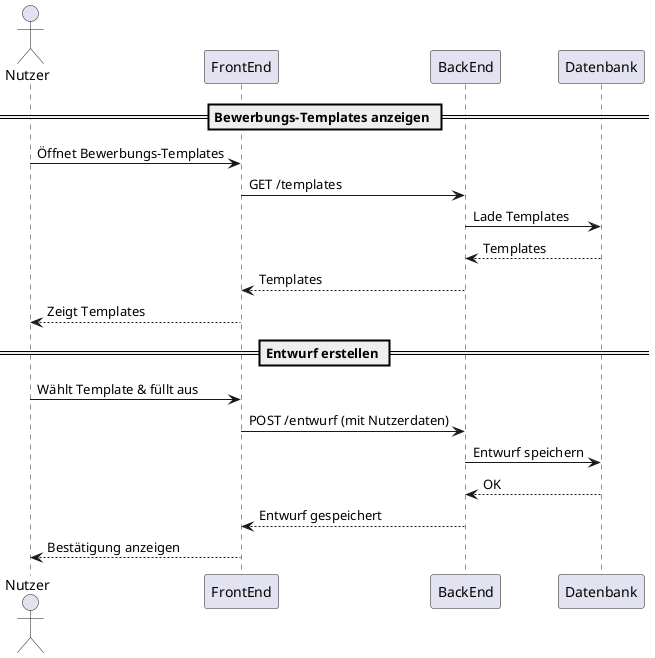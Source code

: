 @startuml
actor Nutzer
participant FrontEnd
participant BackEnd
participant Datenbank

== Bewerbungs-Templates anzeigen ==
Nutzer -> FrontEnd : Öffnet Bewerbungs-Templates
FrontEnd -> BackEnd : GET /templates
BackEnd -> Datenbank : Lade Templates
Datenbank --> BackEnd : Templates
BackEnd --> FrontEnd : Templates
FrontEnd --> Nutzer : Zeigt Templates

== Entwurf erstellen ==
Nutzer -> FrontEnd : Wählt Template & füllt aus
FrontEnd -> BackEnd : POST /entwurf (mit Nutzerdaten)
BackEnd -> Datenbank : Entwurf speichern
Datenbank --> BackEnd : OK
BackEnd --> FrontEnd : Entwurf gespeichert
FrontEnd --> Nutzer : Bestätigung anzeigen

@enduml

